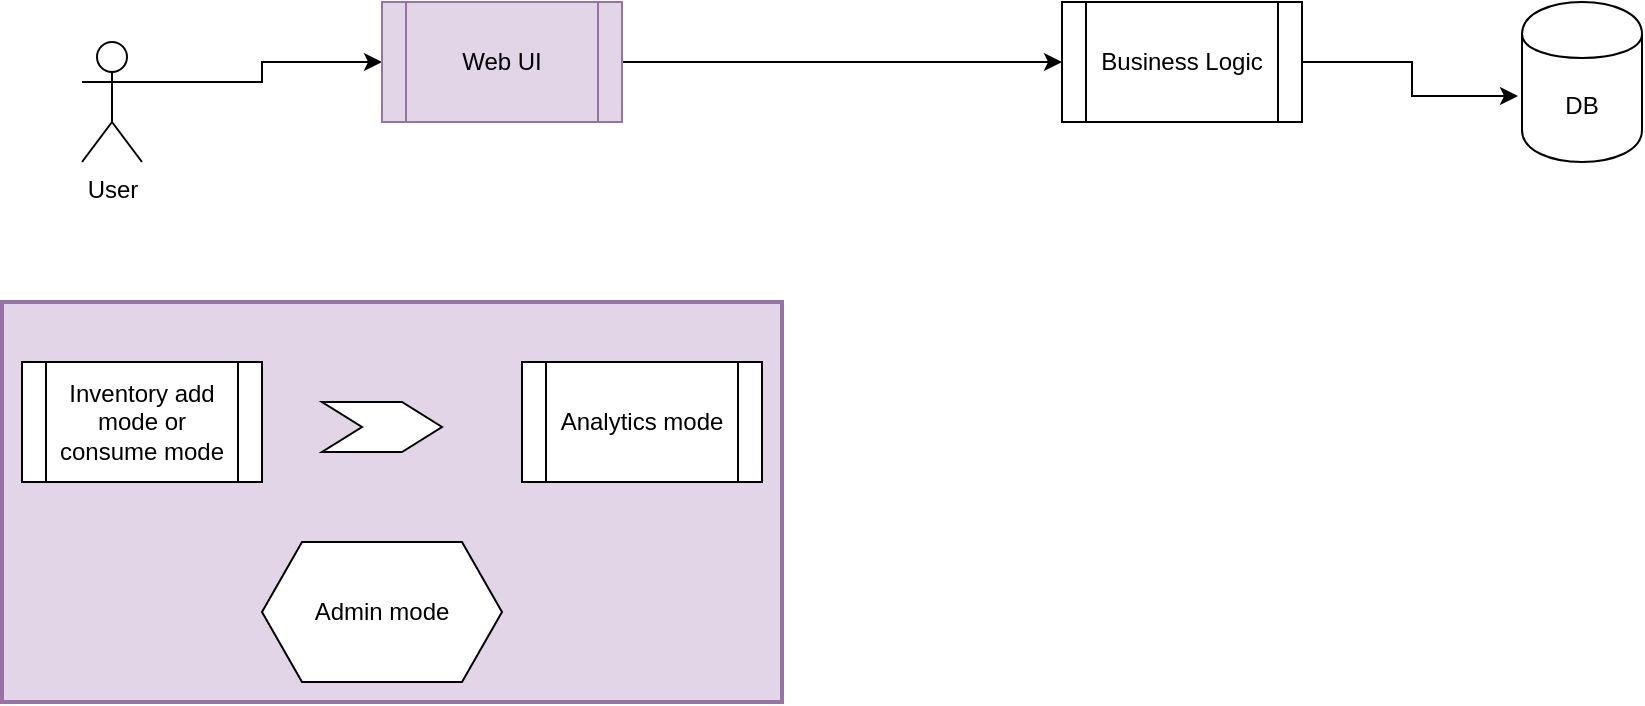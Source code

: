 <mxfile version="13.5.3" type="device"><diagram id="BlDaGwpMXAOjDDlh4RFd" name="Page-1"><mxGraphModel dx="868" dy="482" grid="1" gridSize="10" guides="1" tooltips="1" connect="1" arrows="1" fold="1" page="1" pageScale="1" pageWidth="850" pageHeight="1100" math="0" shadow="0"><root><mxCell id="0"/><mxCell id="1" parent="0"/><mxCell id="0nqGdW-L0HR_dRGbamzT-14" value="" style="rounded=0;whiteSpace=wrap;html=1;fillColor=#e1d5e7;strokeWidth=2;strokeColor=#9673a6;" vertex="1" parent="1"><mxGeometry x="20" y="180" width="390" height="200" as="geometry"/></mxCell><mxCell id="0nqGdW-L0HR_dRGbamzT-5" style="edgeStyle=orthogonalEdgeStyle;rounded=0;orthogonalLoop=1;jettySize=auto;html=1;exitX=1;exitY=0.333;exitDx=0;exitDy=0;exitPerimeter=0;entryX=0;entryY=0.5;entryDx=0;entryDy=0;" edge="1" parent="1" source="0nqGdW-L0HR_dRGbamzT-1" target="0nqGdW-L0HR_dRGbamzT-2"><mxGeometry relative="1" as="geometry"/></mxCell><mxCell id="0nqGdW-L0HR_dRGbamzT-1" value="User" style="shape=umlActor;verticalLabelPosition=bottom;verticalAlign=top;html=1;" vertex="1" parent="1"><mxGeometry x="60" y="50" width="30" height="60" as="geometry"/></mxCell><mxCell id="0nqGdW-L0HR_dRGbamzT-6" style="edgeStyle=orthogonalEdgeStyle;rounded=0;orthogonalLoop=1;jettySize=auto;html=1;entryX=0;entryY=0.5;entryDx=0;entryDy=0;" edge="1" parent="1" source="0nqGdW-L0HR_dRGbamzT-2" target="0nqGdW-L0HR_dRGbamzT-3"><mxGeometry relative="1" as="geometry"/></mxCell><mxCell id="0nqGdW-L0HR_dRGbamzT-2" value="Web UI" style="shape=process;whiteSpace=wrap;html=1;backgroundOutline=1;fillColor=#e1d5e7;strokeColor=#9673a6;" vertex="1" parent="1"><mxGeometry x="210" y="30" width="120" height="60" as="geometry"/></mxCell><mxCell id="0nqGdW-L0HR_dRGbamzT-7" style="edgeStyle=orthogonalEdgeStyle;rounded=0;orthogonalLoop=1;jettySize=auto;html=1;entryX=-0.033;entryY=0.588;entryDx=0;entryDy=0;entryPerimeter=0;" edge="1" parent="1" source="0nqGdW-L0HR_dRGbamzT-3" target="0nqGdW-L0HR_dRGbamzT-4"><mxGeometry relative="1" as="geometry"/></mxCell><mxCell id="0nqGdW-L0HR_dRGbamzT-3" value="Business Logic" style="shape=process;whiteSpace=wrap;html=1;backgroundOutline=1;" vertex="1" parent="1"><mxGeometry x="550" y="30" width="120" height="60" as="geometry"/></mxCell><mxCell id="0nqGdW-L0HR_dRGbamzT-4" value="DB" style="shape=cylinder;whiteSpace=wrap;html=1;boundedLbl=1;backgroundOutline=1;" vertex="1" parent="1"><mxGeometry x="780" y="30" width="60" height="80" as="geometry"/></mxCell><mxCell id="0nqGdW-L0HR_dRGbamzT-8" value="" style="shape=step;perimeter=stepPerimeter;whiteSpace=wrap;html=1;fixedSize=1;" vertex="1" parent="1"><mxGeometry x="180" y="230" width="60" height="25" as="geometry"/></mxCell><mxCell id="0nqGdW-L0HR_dRGbamzT-9" value="Inventory add mode or consume mode" style="shape=process;whiteSpace=wrap;html=1;backgroundOutline=1;" vertex="1" parent="1"><mxGeometry x="30" y="210" width="120" height="60" as="geometry"/></mxCell><mxCell id="0nqGdW-L0HR_dRGbamzT-10" value="Analytics mode" style="shape=process;whiteSpace=wrap;html=1;backgroundOutline=1;" vertex="1" parent="1"><mxGeometry x="280" y="210" width="120" height="60" as="geometry"/></mxCell><mxCell id="0nqGdW-L0HR_dRGbamzT-11" value="Admin mode" style="shape=hexagon;perimeter=hexagonPerimeter2;whiteSpace=wrap;html=1;fixedSize=1;" vertex="1" parent="1"><mxGeometry x="150" y="300" width="120" height="70" as="geometry"/></mxCell></root></mxGraphModel></diagram></mxfile>